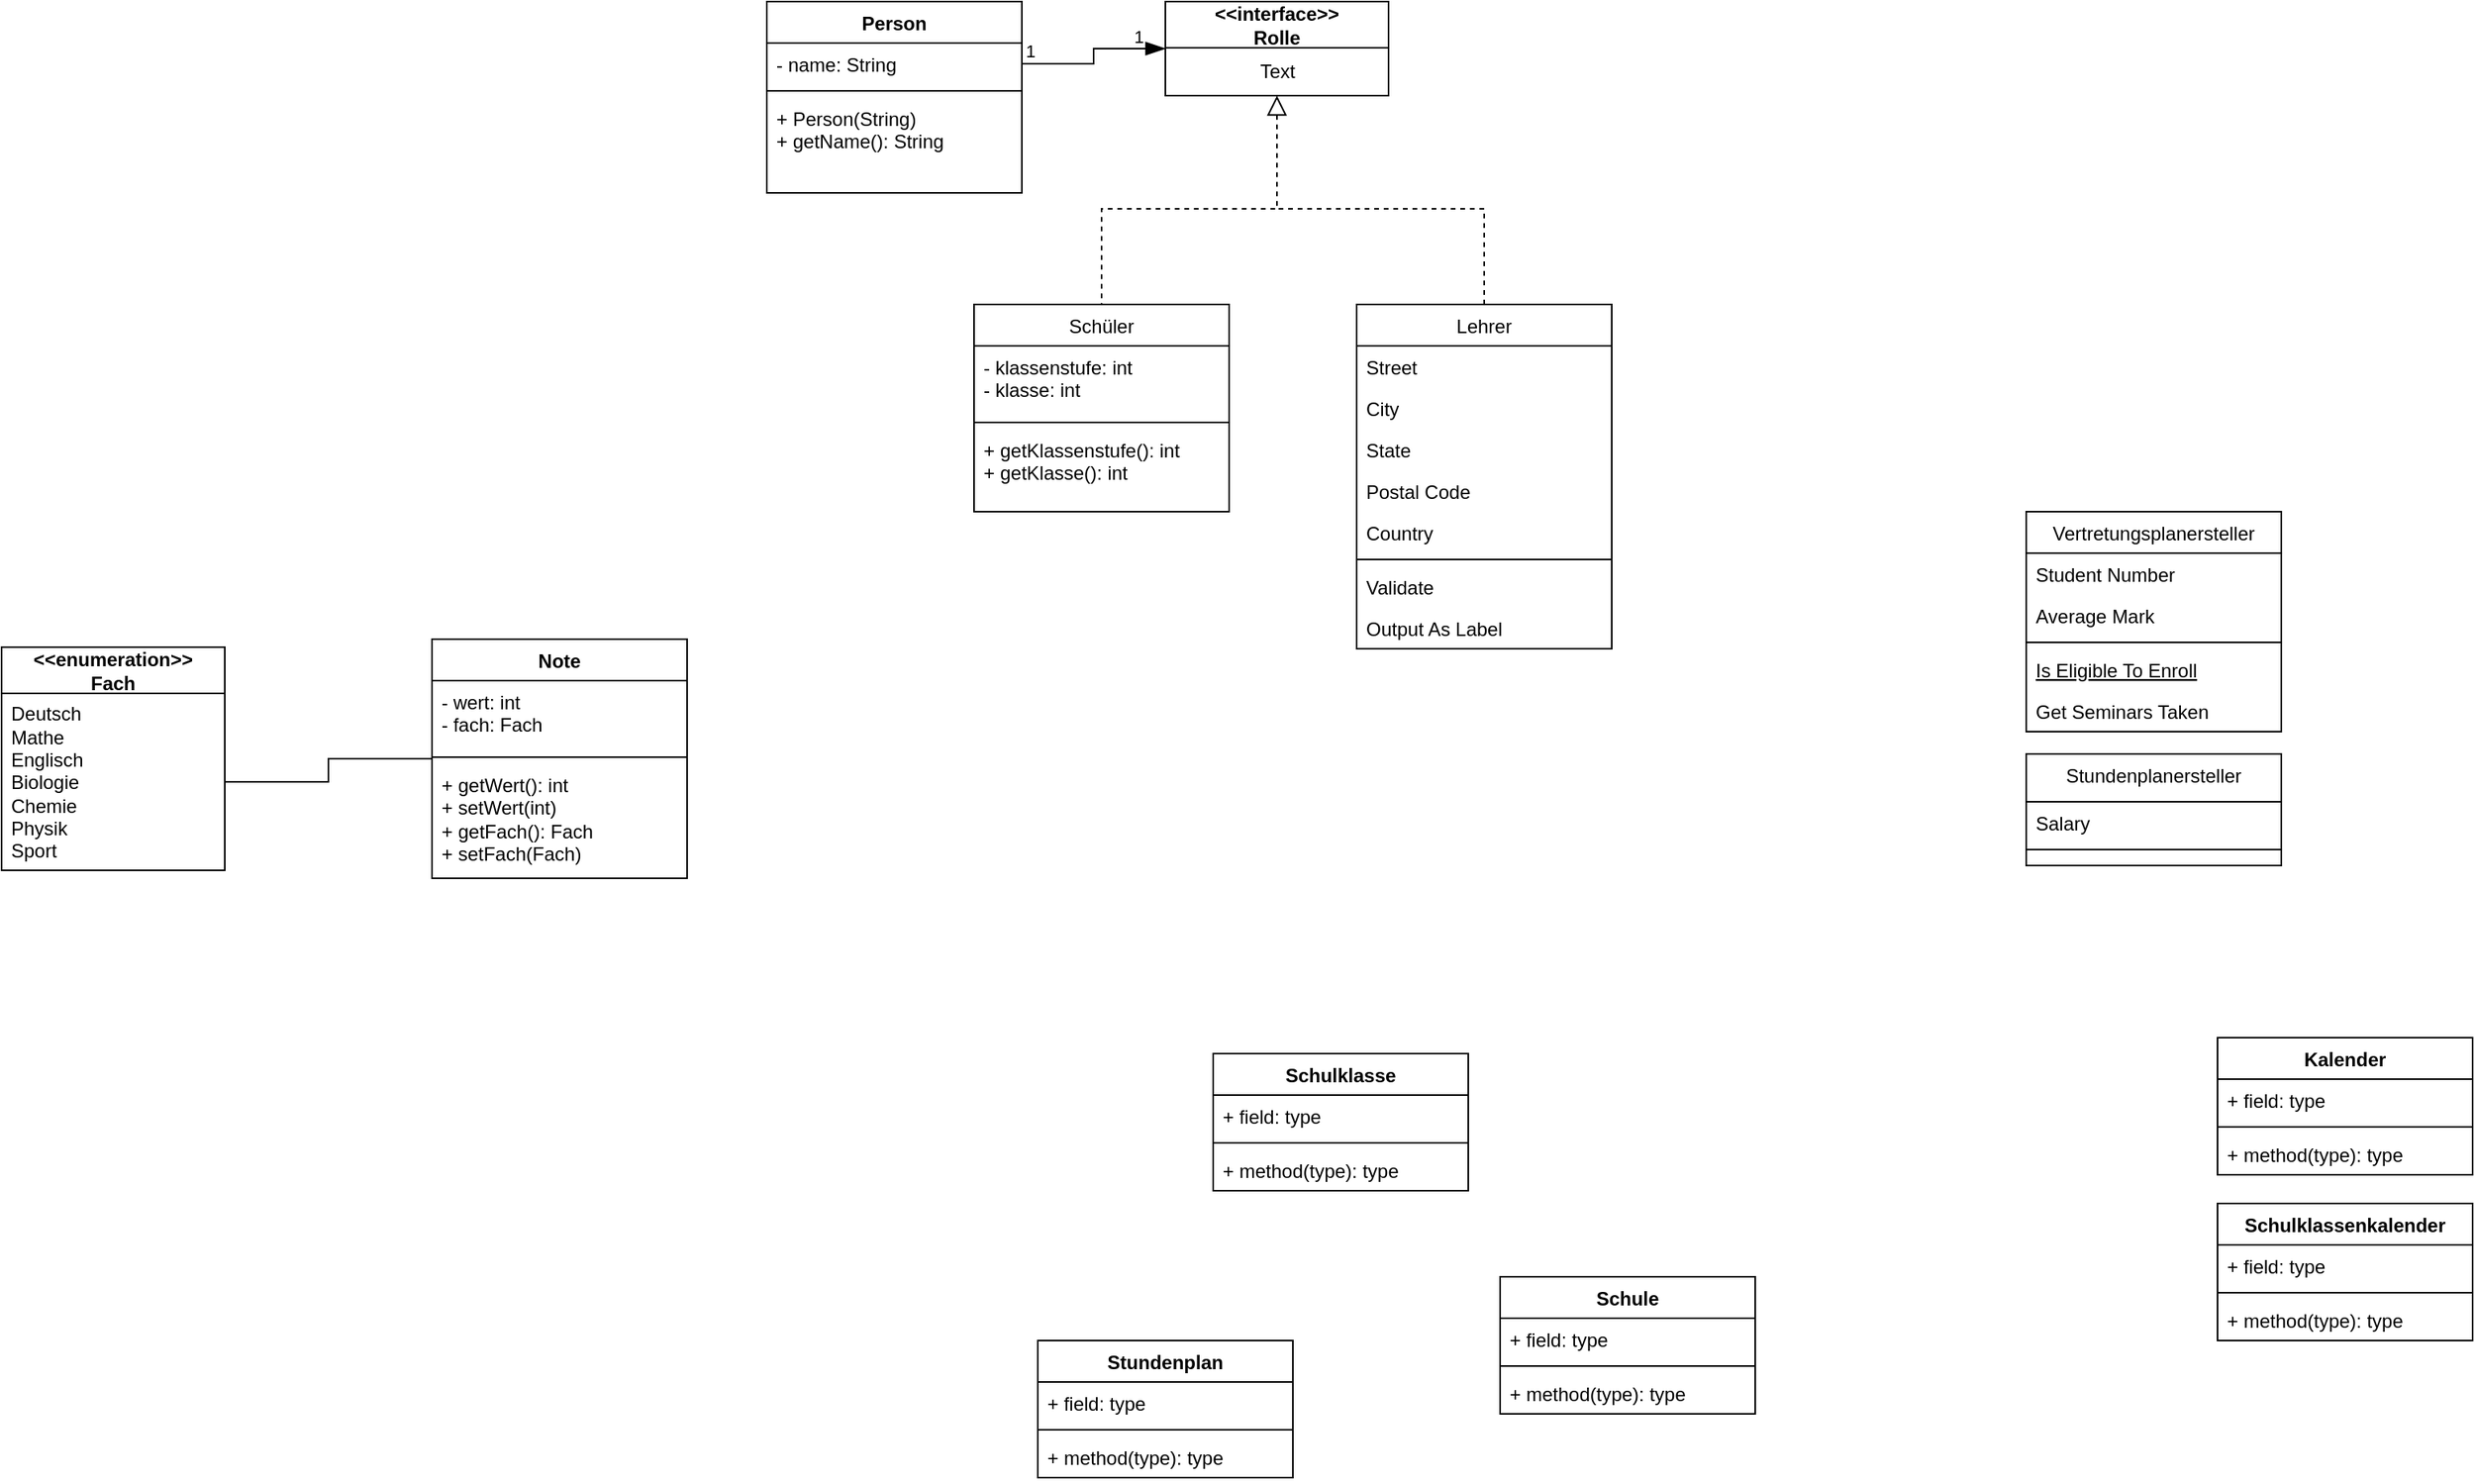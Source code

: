 <mxfile version="24.2.5" type="github">
  <diagram id="C5RBs43oDa-KdzZeNtuy" name="Page-1">
    <mxGraphModel dx="1298" dy="1414" grid="1" gridSize="10" guides="1" tooltips="1" connect="1" arrows="1" fold="1" page="1" pageScale="1" pageWidth="827" pageHeight="1169" math="0" shadow="0">
      <root>
        <mxCell id="WIyWlLk6GJQsqaUBKTNV-0" />
        <mxCell id="WIyWlLk6GJQsqaUBKTNV-1" parent="WIyWlLk6GJQsqaUBKTNV-0" />
        <mxCell id="zkfFHV4jXpPFQw0GAbJ--0" value="Schüler" style="swimlane;fontStyle=0;align=center;verticalAlign=top;childLayout=stackLayout;horizontal=1;startSize=26;horizontalStack=0;resizeParent=1;resizeLast=0;collapsible=1;marginBottom=0;rounded=0;shadow=0;strokeWidth=1;" parent="WIyWlLk6GJQsqaUBKTNV-1" vertex="1">
          <mxGeometry x="-120" y="-940" width="160" height="130" as="geometry">
            <mxRectangle x="230" y="140" width="160" height="26" as="alternateBounds" />
          </mxGeometry>
        </mxCell>
        <mxCell id="zkfFHV4jXpPFQw0GAbJ--1" value="- klassenstufe: int&#xa;- klasse: int&#xa;" style="text;align=left;verticalAlign=top;spacingLeft=4;spacingRight=4;overflow=hidden;rotatable=0;points=[[0,0.5],[1,0.5]];portConstraint=eastwest;" parent="zkfFHV4jXpPFQw0GAbJ--0" vertex="1">
          <mxGeometry y="26" width="160" height="44" as="geometry" />
        </mxCell>
        <mxCell id="zkfFHV4jXpPFQw0GAbJ--4" value="" style="line;html=1;strokeWidth=1;align=left;verticalAlign=middle;spacingTop=-1;spacingLeft=3;spacingRight=3;rotatable=0;labelPosition=right;points=[];portConstraint=eastwest;" parent="zkfFHV4jXpPFQw0GAbJ--0" vertex="1">
          <mxGeometry y="70" width="160" height="8" as="geometry" />
        </mxCell>
        <mxCell id="zkfFHV4jXpPFQw0GAbJ--5" value="+ getKlassenstufe(): int&#xa;+ getKlasse(): int&#xa;" style="text;align=left;verticalAlign=top;spacingLeft=4;spacingRight=4;overflow=hidden;rotatable=0;points=[[0,0.5],[1,0.5]];portConstraint=eastwest;" parent="zkfFHV4jXpPFQw0GAbJ--0" vertex="1">
          <mxGeometry y="78" width="160" height="52" as="geometry" />
        </mxCell>
        <mxCell id="zkfFHV4jXpPFQw0GAbJ--6" value="Vertretungsplanersteller&#xa;&#xa;" style="swimlane;fontStyle=0;align=center;verticalAlign=top;childLayout=stackLayout;horizontal=1;startSize=26;horizontalStack=0;resizeParent=1;resizeLast=0;collapsible=1;marginBottom=0;rounded=0;shadow=0;strokeWidth=1;" parent="WIyWlLk6GJQsqaUBKTNV-1" vertex="1">
          <mxGeometry x="540" y="-810" width="160" height="138" as="geometry">
            <mxRectangle x="130" y="380" width="160" height="26" as="alternateBounds" />
          </mxGeometry>
        </mxCell>
        <mxCell id="zkfFHV4jXpPFQw0GAbJ--7" value="Student Number" style="text;align=left;verticalAlign=top;spacingLeft=4;spacingRight=4;overflow=hidden;rotatable=0;points=[[0,0.5],[1,0.5]];portConstraint=eastwest;" parent="zkfFHV4jXpPFQw0GAbJ--6" vertex="1">
          <mxGeometry y="26" width="160" height="26" as="geometry" />
        </mxCell>
        <mxCell id="zkfFHV4jXpPFQw0GAbJ--8" value="Average Mark" style="text;align=left;verticalAlign=top;spacingLeft=4;spacingRight=4;overflow=hidden;rotatable=0;points=[[0,0.5],[1,0.5]];portConstraint=eastwest;rounded=0;shadow=0;html=0;" parent="zkfFHV4jXpPFQw0GAbJ--6" vertex="1">
          <mxGeometry y="52" width="160" height="26" as="geometry" />
        </mxCell>
        <mxCell id="zkfFHV4jXpPFQw0GAbJ--9" value="" style="line;html=1;strokeWidth=1;align=left;verticalAlign=middle;spacingTop=-1;spacingLeft=3;spacingRight=3;rotatable=0;labelPosition=right;points=[];portConstraint=eastwest;" parent="zkfFHV4jXpPFQw0GAbJ--6" vertex="1">
          <mxGeometry y="78" width="160" height="8" as="geometry" />
        </mxCell>
        <mxCell id="zkfFHV4jXpPFQw0GAbJ--10" value="Is Eligible To Enroll" style="text;align=left;verticalAlign=top;spacingLeft=4;spacingRight=4;overflow=hidden;rotatable=0;points=[[0,0.5],[1,0.5]];portConstraint=eastwest;fontStyle=4" parent="zkfFHV4jXpPFQw0GAbJ--6" vertex="1">
          <mxGeometry y="86" width="160" height="26" as="geometry" />
        </mxCell>
        <mxCell id="zkfFHV4jXpPFQw0GAbJ--11" value="Get Seminars Taken" style="text;align=left;verticalAlign=top;spacingLeft=4;spacingRight=4;overflow=hidden;rotatable=0;points=[[0,0.5],[1,0.5]];portConstraint=eastwest;" parent="zkfFHV4jXpPFQw0GAbJ--6" vertex="1">
          <mxGeometry y="112" width="160" height="26" as="geometry" />
        </mxCell>
        <mxCell id="zkfFHV4jXpPFQw0GAbJ--13" value="Stundenplanersteller" style="swimlane;fontStyle=0;align=center;verticalAlign=top;childLayout=stackLayout;horizontal=1;startSize=30;horizontalStack=0;resizeParent=1;resizeLast=0;collapsible=1;marginBottom=0;rounded=0;shadow=0;strokeWidth=1;" parent="WIyWlLk6GJQsqaUBKTNV-1" vertex="1">
          <mxGeometry x="540" y="-658" width="160" height="70" as="geometry">
            <mxRectangle x="340" y="380" width="170" height="26" as="alternateBounds" />
          </mxGeometry>
        </mxCell>
        <mxCell id="zkfFHV4jXpPFQw0GAbJ--14" value="Salary" style="text;align=left;verticalAlign=top;spacingLeft=4;spacingRight=4;overflow=hidden;rotatable=0;points=[[0,0.5],[1,0.5]];portConstraint=eastwest;" parent="zkfFHV4jXpPFQw0GAbJ--13" vertex="1">
          <mxGeometry y="30" width="160" height="26" as="geometry" />
        </mxCell>
        <mxCell id="zkfFHV4jXpPFQw0GAbJ--15" value="" style="line;html=1;strokeWidth=1;align=left;verticalAlign=middle;spacingTop=-1;spacingLeft=3;spacingRight=3;rotatable=0;labelPosition=right;points=[];portConstraint=eastwest;" parent="zkfFHV4jXpPFQw0GAbJ--13" vertex="1">
          <mxGeometry y="56" width="160" height="8" as="geometry" />
        </mxCell>
        <mxCell id="WbwawXartxjEZme_BU2b-21" style="edgeStyle=orthogonalEdgeStyle;rounded=0;orthogonalLoop=1;jettySize=auto;html=1;endArrow=none;endFill=0;dashed=1;" edge="1" parent="WIyWlLk6GJQsqaUBKTNV-1" source="zkfFHV4jXpPFQw0GAbJ--17">
          <mxGeometry relative="1" as="geometry">
            <mxPoint x="70" y="-1000" as="targetPoint" />
            <Array as="points">
              <mxPoint x="200" y="-1000" />
            </Array>
          </mxGeometry>
        </mxCell>
        <mxCell id="zkfFHV4jXpPFQw0GAbJ--17" value="Lehrer" style="swimlane;fontStyle=0;align=center;verticalAlign=top;childLayout=stackLayout;horizontal=1;startSize=26;horizontalStack=0;resizeParent=1;resizeLast=0;collapsible=1;marginBottom=0;rounded=0;shadow=0;strokeWidth=1;" parent="WIyWlLk6GJQsqaUBKTNV-1" vertex="1">
          <mxGeometry x="120" y="-940" width="160" height="216" as="geometry">
            <mxRectangle x="550" y="140" width="160" height="26" as="alternateBounds" />
          </mxGeometry>
        </mxCell>
        <mxCell id="zkfFHV4jXpPFQw0GAbJ--18" value="Street" style="text;align=left;verticalAlign=top;spacingLeft=4;spacingRight=4;overflow=hidden;rotatable=0;points=[[0,0.5],[1,0.5]];portConstraint=eastwest;" parent="zkfFHV4jXpPFQw0GAbJ--17" vertex="1">
          <mxGeometry y="26" width="160" height="26" as="geometry" />
        </mxCell>
        <mxCell id="zkfFHV4jXpPFQw0GAbJ--19" value="City" style="text;align=left;verticalAlign=top;spacingLeft=4;spacingRight=4;overflow=hidden;rotatable=0;points=[[0,0.5],[1,0.5]];portConstraint=eastwest;rounded=0;shadow=0;html=0;" parent="zkfFHV4jXpPFQw0GAbJ--17" vertex="1">
          <mxGeometry y="52" width="160" height="26" as="geometry" />
        </mxCell>
        <mxCell id="zkfFHV4jXpPFQw0GAbJ--20" value="State" style="text;align=left;verticalAlign=top;spacingLeft=4;spacingRight=4;overflow=hidden;rotatable=0;points=[[0,0.5],[1,0.5]];portConstraint=eastwest;rounded=0;shadow=0;html=0;" parent="zkfFHV4jXpPFQw0GAbJ--17" vertex="1">
          <mxGeometry y="78" width="160" height="26" as="geometry" />
        </mxCell>
        <mxCell id="zkfFHV4jXpPFQw0GAbJ--21" value="Postal Code" style="text;align=left;verticalAlign=top;spacingLeft=4;spacingRight=4;overflow=hidden;rotatable=0;points=[[0,0.5],[1,0.5]];portConstraint=eastwest;rounded=0;shadow=0;html=0;" parent="zkfFHV4jXpPFQw0GAbJ--17" vertex="1">
          <mxGeometry y="104" width="160" height="26" as="geometry" />
        </mxCell>
        <mxCell id="zkfFHV4jXpPFQw0GAbJ--22" value="Country" style="text;align=left;verticalAlign=top;spacingLeft=4;spacingRight=4;overflow=hidden;rotatable=0;points=[[0,0.5],[1,0.5]];portConstraint=eastwest;rounded=0;shadow=0;html=0;" parent="zkfFHV4jXpPFQw0GAbJ--17" vertex="1">
          <mxGeometry y="130" width="160" height="26" as="geometry" />
        </mxCell>
        <mxCell id="zkfFHV4jXpPFQw0GAbJ--23" value="" style="line;html=1;strokeWidth=1;align=left;verticalAlign=middle;spacingTop=-1;spacingLeft=3;spacingRight=3;rotatable=0;labelPosition=right;points=[];portConstraint=eastwest;" parent="zkfFHV4jXpPFQw0GAbJ--17" vertex="1">
          <mxGeometry y="156" width="160" height="8" as="geometry" />
        </mxCell>
        <mxCell id="zkfFHV4jXpPFQw0GAbJ--24" value="Validate" style="text;align=left;verticalAlign=top;spacingLeft=4;spacingRight=4;overflow=hidden;rotatable=0;points=[[0,0.5],[1,0.5]];portConstraint=eastwest;" parent="zkfFHV4jXpPFQw0GAbJ--17" vertex="1">
          <mxGeometry y="164" width="160" height="26" as="geometry" />
        </mxCell>
        <mxCell id="zkfFHV4jXpPFQw0GAbJ--25" value="Output As Label" style="text;align=left;verticalAlign=top;spacingLeft=4;spacingRight=4;overflow=hidden;rotatable=0;points=[[0,0.5],[1,0.5]];portConstraint=eastwest;" parent="zkfFHV4jXpPFQw0GAbJ--17" vertex="1">
          <mxGeometry y="190" width="160" height="26" as="geometry" />
        </mxCell>
        <mxCell id="WbwawXartxjEZme_BU2b-4" style="edgeStyle=orthogonalEdgeStyle;rounded=0;orthogonalLoop=1;jettySize=auto;html=1;entryX=1;entryY=0.5;entryDx=0;entryDy=0;endArrow=none;endFill=0;" edge="1" parent="WIyWlLk6GJQsqaUBKTNV-1" source="rrHhDad-GqAPhSAh23OG-0" target="WbwawXartxjEZme_BU2b-3">
          <mxGeometry relative="1" as="geometry" />
        </mxCell>
        <mxCell id="rrHhDad-GqAPhSAh23OG-0" value="Note" style="swimlane;fontStyle=1;align=center;verticalAlign=top;childLayout=stackLayout;horizontal=1;startSize=26;horizontalStack=0;resizeParent=1;resizeParentMax=0;resizeLast=0;collapsible=1;marginBottom=0;whiteSpace=wrap;html=1;" parent="WIyWlLk6GJQsqaUBKTNV-1" vertex="1">
          <mxGeometry x="-460" y="-730" width="160" height="150" as="geometry" />
        </mxCell>
        <mxCell id="rrHhDad-GqAPhSAh23OG-1" value="&lt;div&gt;- wert: int&lt;/div&gt;&lt;div&gt;- fach: Fach&lt;br&gt;&lt;/div&gt;" style="text;strokeColor=none;fillColor=none;align=left;verticalAlign=top;spacingLeft=4;spacingRight=4;overflow=hidden;rotatable=0;points=[[0,0.5],[1,0.5]];portConstraint=eastwest;whiteSpace=wrap;html=1;" parent="rrHhDad-GqAPhSAh23OG-0" vertex="1">
          <mxGeometry y="26" width="160" height="44" as="geometry" />
        </mxCell>
        <mxCell id="rrHhDad-GqAPhSAh23OG-2" value="" style="line;strokeWidth=1;fillColor=none;align=left;verticalAlign=middle;spacingTop=-1;spacingLeft=3;spacingRight=3;rotatable=0;labelPosition=right;points=[];portConstraint=eastwest;strokeColor=inherit;" parent="rrHhDad-GqAPhSAh23OG-0" vertex="1">
          <mxGeometry y="70" width="160" height="8" as="geometry" />
        </mxCell>
        <mxCell id="rrHhDad-GqAPhSAh23OG-3" value="&lt;div&gt;+ getWert(): int&lt;/div&gt;&lt;div&gt;+ setWert(int)&lt;/div&gt;&lt;div&gt;+ getFach(): Fach&lt;/div&gt;&lt;div&gt;+ setFach(Fach)&lt;br&gt;&lt;/div&gt;" style="text;strokeColor=none;fillColor=none;align=left;verticalAlign=top;spacingLeft=4;spacingRight=4;overflow=hidden;rotatable=0;points=[[0,0.5],[1,0.5]];portConstraint=eastwest;whiteSpace=wrap;html=1;" parent="rrHhDad-GqAPhSAh23OG-0" vertex="1">
          <mxGeometry y="78" width="160" height="72" as="geometry" />
        </mxCell>
        <mxCell id="rrHhDad-GqAPhSAh23OG-4" value="Schule" style="swimlane;fontStyle=1;align=center;verticalAlign=top;childLayout=stackLayout;horizontal=1;startSize=26;horizontalStack=0;resizeParent=1;resizeParentMax=0;resizeLast=0;collapsible=1;marginBottom=0;whiteSpace=wrap;html=1;" parent="WIyWlLk6GJQsqaUBKTNV-1" vertex="1">
          <mxGeometry x="210" y="-330" width="160" height="86" as="geometry" />
        </mxCell>
        <mxCell id="rrHhDad-GqAPhSAh23OG-5" value="+ field: type" style="text;strokeColor=none;fillColor=none;align=left;verticalAlign=top;spacingLeft=4;spacingRight=4;overflow=hidden;rotatable=0;points=[[0,0.5],[1,0.5]];portConstraint=eastwest;whiteSpace=wrap;html=1;" parent="rrHhDad-GqAPhSAh23OG-4" vertex="1">
          <mxGeometry y="26" width="160" height="26" as="geometry" />
        </mxCell>
        <mxCell id="rrHhDad-GqAPhSAh23OG-6" value="" style="line;strokeWidth=1;fillColor=none;align=left;verticalAlign=middle;spacingTop=-1;spacingLeft=3;spacingRight=3;rotatable=0;labelPosition=right;points=[];portConstraint=eastwest;strokeColor=inherit;" parent="rrHhDad-GqAPhSAh23OG-4" vertex="1">
          <mxGeometry y="52" width="160" height="8" as="geometry" />
        </mxCell>
        <mxCell id="rrHhDad-GqAPhSAh23OG-7" value="+ method(type): type" style="text;strokeColor=none;fillColor=none;align=left;verticalAlign=top;spacingLeft=4;spacingRight=4;overflow=hidden;rotatable=0;points=[[0,0.5],[1,0.5]];portConstraint=eastwest;whiteSpace=wrap;html=1;" parent="rrHhDad-GqAPhSAh23OG-4" vertex="1">
          <mxGeometry y="60" width="160" height="26" as="geometry" />
        </mxCell>
        <mxCell id="rrHhDad-GqAPhSAh23OG-8" value="Schulklasse" style="swimlane;fontStyle=1;align=center;verticalAlign=top;childLayout=stackLayout;horizontal=1;startSize=26;horizontalStack=0;resizeParent=1;resizeParentMax=0;resizeLast=0;collapsible=1;marginBottom=0;whiteSpace=wrap;html=1;" parent="WIyWlLk6GJQsqaUBKTNV-1" vertex="1">
          <mxGeometry x="30" y="-470" width="160" height="86" as="geometry" />
        </mxCell>
        <mxCell id="rrHhDad-GqAPhSAh23OG-9" value="+ field: type" style="text;strokeColor=none;fillColor=none;align=left;verticalAlign=top;spacingLeft=4;spacingRight=4;overflow=hidden;rotatable=0;points=[[0,0.5],[1,0.5]];portConstraint=eastwest;whiteSpace=wrap;html=1;" parent="rrHhDad-GqAPhSAh23OG-8" vertex="1">
          <mxGeometry y="26" width="160" height="26" as="geometry" />
        </mxCell>
        <mxCell id="rrHhDad-GqAPhSAh23OG-10" value="" style="line;strokeWidth=1;fillColor=none;align=left;verticalAlign=middle;spacingTop=-1;spacingLeft=3;spacingRight=3;rotatable=0;labelPosition=right;points=[];portConstraint=eastwest;strokeColor=inherit;" parent="rrHhDad-GqAPhSAh23OG-8" vertex="1">
          <mxGeometry y="52" width="160" height="8" as="geometry" />
        </mxCell>
        <mxCell id="rrHhDad-GqAPhSAh23OG-11" value="+ method(type): type" style="text;strokeColor=none;fillColor=none;align=left;verticalAlign=top;spacingLeft=4;spacingRight=4;overflow=hidden;rotatable=0;points=[[0,0.5],[1,0.5]];portConstraint=eastwest;whiteSpace=wrap;html=1;" parent="rrHhDad-GqAPhSAh23OG-8" vertex="1">
          <mxGeometry y="60" width="160" height="26" as="geometry" />
        </mxCell>
        <mxCell id="rrHhDad-GqAPhSAh23OG-12" value="Kalender&lt;div&gt;&lt;br&gt;&lt;/div&gt;" style="swimlane;fontStyle=1;align=center;verticalAlign=top;childLayout=stackLayout;horizontal=1;startSize=26;horizontalStack=0;resizeParent=1;resizeParentMax=0;resizeLast=0;collapsible=1;marginBottom=0;whiteSpace=wrap;html=1;" parent="WIyWlLk6GJQsqaUBKTNV-1" vertex="1">
          <mxGeometry x="660" y="-480" width="160" height="86" as="geometry" />
        </mxCell>
        <mxCell id="rrHhDad-GqAPhSAh23OG-13" value="+ field: type" style="text;strokeColor=none;fillColor=none;align=left;verticalAlign=top;spacingLeft=4;spacingRight=4;overflow=hidden;rotatable=0;points=[[0,0.5],[1,0.5]];portConstraint=eastwest;whiteSpace=wrap;html=1;" parent="rrHhDad-GqAPhSAh23OG-12" vertex="1">
          <mxGeometry y="26" width="160" height="26" as="geometry" />
        </mxCell>
        <mxCell id="rrHhDad-GqAPhSAh23OG-14" value="" style="line;strokeWidth=1;fillColor=none;align=left;verticalAlign=middle;spacingTop=-1;spacingLeft=3;spacingRight=3;rotatable=0;labelPosition=right;points=[];portConstraint=eastwest;strokeColor=inherit;" parent="rrHhDad-GqAPhSAh23OG-12" vertex="1">
          <mxGeometry y="52" width="160" height="8" as="geometry" />
        </mxCell>
        <mxCell id="rrHhDad-GqAPhSAh23OG-15" value="+ method(type): type" style="text;strokeColor=none;fillColor=none;align=left;verticalAlign=top;spacingLeft=4;spacingRight=4;overflow=hidden;rotatable=0;points=[[0,0.5],[1,0.5]];portConstraint=eastwest;whiteSpace=wrap;html=1;" parent="rrHhDad-GqAPhSAh23OG-12" vertex="1">
          <mxGeometry y="60" width="160" height="26" as="geometry" />
        </mxCell>
        <mxCell id="rrHhDad-GqAPhSAh23OG-16" value="Schulklassenkalender" style="swimlane;fontStyle=1;align=center;verticalAlign=top;childLayout=stackLayout;horizontal=1;startSize=26;horizontalStack=0;resizeParent=1;resizeParentMax=0;resizeLast=0;collapsible=1;marginBottom=0;whiteSpace=wrap;html=1;" parent="WIyWlLk6GJQsqaUBKTNV-1" vertex="1">
          <mxGeometry x="660" y="-376" width="160" height="86" as="geometry" />
        </mxCell>
        <mxCell id="rrHhDad-GqAPhSAh23OG-17" value="+ field: type" style="text;strokeColor=none;fillColor=none;align=left;verticalAlign=top;spacingLeft=4;spacingRight=4;overflow=hidden;rotatable=0;points=[[0,0.5],[1,0.5]];portConstraint=eastwest;whiteSpace=wrap;html=1;" parent="rrHhDad-GqAPhSAh23OG-16" vertex="1">
          <mxGeometry y="26" width="160" height="26" as="geometry" />
        </mxCell>
        <mxCell id="rrHhDad-GqAPhSAh23OG-18" value="" style="line;strokeWidth=1;fillColor=none;align=left;verticalAlign=middle;spacingTop=-1;spacingLeft=3;spacingRight=3;rotatable=0;labelPosition=right;points=[];portConstraint=eastwest;strokeColor=inherit;" parent="rrHhDad-GqAPhSAh23OG-16" vertex="1">
          <mxGeometry y="52" width="160" height="8" as="geometry" />
        </mxCell>
        <mxCell id="rrHhDad-GqAPhSAh23OG-19" value="+ method(type): type" style="text;strokeColor=none;fillColor=none;align=left;verticalAlign=top;spacingLeft=4;spacingRight=4;overflow=hidden;rotatable=0;points=[[0,0.5],[1,0.5]];portConstraint=eastwest;whiteSpace=wrap;html=1;" parent="rrHhDad-GqAPhSAh23OG-16" vertex="1">
          <mxGeometry y="60" width="160" height="26" as="geometry" />
        </mxCell>
        <mxCell id="rrHhDad-GqAPhSAh23OG-24" value="Stundenplan" style="swimlane;fontStyle=1;align=center;verticalAlign=top;childLayout=stackLayout;horizontal=1;startSize=26;horizontalStack=0;resizeParent=1;resizeParentMax=0;resizeLast=0;collapsible=1;marginBottom=0;whiteSpace=wrap;html=1;" parent="WIyWlLk6GJQsqaUBKTNV-1" vertex="1">
          <mxGeometry x="-80" y="-290" width="160" height="86" as="geometry" />
        </mxCell>
        <mxCell id="rrHhDad-GqAPhSAh23OG-25" value="+ field: type" style="text;strokeColor=none;fillColor=none;align=left;verticalAlign=top;spacingLeft=4;spacingRight=4;overflow=hidden;rotatable=0;points=[[0,0.5],[1,0.5]];portConstraint=eastwest;whiteSpace=wrap;html=1;" parent="rrHhDad-GqAPhSAh23OG-24" vertex="1">
          <mxGeometry y="26" width="160" height="26" as="geometry" />
        </mxCell>
        <mxCell id="rrHhDad-GqAPhSAh23OG-26" value="" style="line;strokeWidth=1;fillColor=none;align=left;verticalAlign=middle;spacingTop=-1;spacingLeft=3;spacingRight=3;rotatable=0;labelPosition=right;points=[];portConstraint=eastwest;strokeColor=inherit;" parent="rrHhDad-GqAPhSAh23OG-24" vertex="1">
          <mxGeometry y="52" width="160" height="8" as="geometry" />
        </mxCell>
        <mxCell id="rrHhDad-GqAPhSAh23OG-27" value="+ method(type): type" style="text;strokeColor=none;fillColor=none;align=left;verticalAlign=top;spacingLeft=4;spacingRight=4;overflow=hidden;rotatable=0;points=[[0,0.5],[1,0.5]];portConstraint=eastwest;whiteSpace=wrap;html=1;" parent="rrHhDad-GqAPhSAh23OG-24" vertex="1">
          <mxGeometry y="60" width="160" height="26" as="geometry" />
        </mxCell>
        <mxCell id="rrHhDad-GqAPhSAh23OG-32" value="Person" style="swimlane;fontStyle=1;align=center;verticalAlign=top;childLayout=stackLayout;horizontal=1;startSize=26;horizontalStack=0;resizeParent=1;resizeParentMax=0;resizeLast=0;collapsible=1;marginBottom=0;whiteSpace=wrap;html=1;" parent="WIyWlLk6GJQsqaUBKTNV-1" vertex="1">
          <mxGeometry x="-250" y="-1130" width="160" height="120" as="geometry" />
        </mxCell>
        <mxCell id="rrHhDad-GqAPhSAh23OG-33" value="- name: String" style="text;strokeColor=none;fillColor=none;align=left;verticalAlign=top;spacingLeft=4;spacingRight=4;overflow=hidden;rotatable=0;points=[[0,0.5],[1,0.5]];portConstraint=eastwest;whiteSpace=wrap;html=1;" parent="rrHhDad-GqAPhSAh23OG-32" vertex="1">
          <mxGeometry y="26" width="160" height="26" as="geometry" />
        </mxCell>
        <mxCell id="rrHhDad-GqAPhSAh23OG-34" value="" style="line;strokeWidth=1;fillColor=none;align=left;verticalAlign=middle;spacingTop=-1;spacingLeft=3;spacingRight=3;rotatable=0;labelPosition=right;points=[];portConstraint=eastwest;strokeColor=inherit;" parent="rrHhDad-GqAPhSAh23OG-32" vertex="1">
          <mxGeometry y="52" width="160" height="8" as="geometry" />
        </mxCell>
        <mxCell id="rrHhDad-GqAPhSAh23OG-35" value="&lt;div&gt;+ Person(String)&lt;/div&gt;&lt;div&gt;+ getName(): String&lt;br&gt;&lt;/div&gt;" style="text;strokeColor=none;fillColor=none;align=left;verticalAlign=top;spacingLeft=4;spacingRight=4;overflow=hidden;rotatable=0;points=[[0,0.5],[1,0.5]];portConstraint=eastwest;whiteSpace=wrap;html=1;" parent="rrHhDad-GqAPhSAh23OG-32" vertex="1">
          <mxGeometry y="60" width="160" height="60" as="geometry" />
        </mxCell>
        <mxCell id="WbwawXartxjEZme_BU2b-1" value="&lt;div&gt;&amp;lt;&amp;lt;enumeration&amp;gt;&amp;gt;&lt;br&gt;&lt;/div&gt;&lt;div&gt;Fach&lt;/div&gt;" style="swimlane;fontStyle=1;align=center;verticalAlign=middle;childLayout=stackLayout;horizontal=1;startSize=29;horizontalStack=0;resizeParent=1;resizeParentMax=0;resizeLast=0;collapsible=0;marginBottom=0;html=1;whiteSpace=wrap;" vertex="1" parent="WIyWlLk6GJQsqaUBKTNV-1">
          <mxGeometry x="-730" y="-725" width="140" height="140" as="geometry" />
        </mxCell>
        <mxCell id="WbwawXartxjEZme_BU2b-3" value="&lt;div&gt;Deutsch&lt;/div&gt;&lt;div&gt;Mathe&lt;/div&gt;&lt;div&gt;Englisch&lt;/div&gt;&lt;div&gt;Biologie&lt;/div&gt;&lt;div&gt;Chemie&lt;/div&gt;&lt;div&gt;Physik&lt;/div&gt;&lt;div&gt;Sport&lt;br&gt;&lt;/div&gt;" style="text;html=1;strokeColor=none;fillColor=none;align=left;verticalAlign=middle;spacingLeft=4;spacingRight=4;overflow=hidden;rotatable=0;points=[[0,0.5],[1,0.5]];portConstraint=eastwest;whiteSpace=wrap;" vertex="1" parent="WbwawXartxjEZme_BU2b-1">
          <mxGeometry y="29" width="140" height="111" as="geometry" />
        </mxCell>
        <mxCell id="WbwawXartxjEZme_BU2b-12" style="edgeStyle=orthogonalEdgeStyle;rounded=0;orthogonalLoop=1;jettySize=auto;html=1;entryX=1;entryY=0.5;entryDx=0;entryDy=0;endArrow=none;endFill=0;startArrow=blockThin;startFill=1;startSize=10;" edge="1" parent="WIyWlLk6GJQsqaUBKTNV-1" source="WbwawXartxjEZme_BU2b-9" target="rrHhDad-GqAPhSAh23OG-33">
          <mxGeometry relative="1" as="geometry" />
        </mxCell>
        <mxCell id="WbwawXartxjEZme_BU2b-13" value="1" style="edgeLabel;html=1;align=center;verticalAlign=middle;resizable=0;points=[];" vertex="1" connectable="0" parent="WbwawXartxjEZme_BU2b-12">
          <mxGeometry x="0.853" y="-1" relative="1" as="geometry">
            <mxPoint x="-3" y="-7" as="offset" />
          </mxGeometry>
        </mxCell>
        <mxCell id="WbwawXartxjEZme_BU2b-14" value="1" style="edgeLabel;html=1;align=center;verticalAlign=middle;resizable=0;points=[];" vertex="1" connectable="0" parent="WbwawXartxjEZme_BU2b-12">
          <mxGeometry x="-0.551" y="-1" relative="1" as="geometry">
            <mxPoint x="5" y="-7" as="offset" />
          </mxGeometry>
        </mxCell>
        <mxCell id="WbwawXartxjEZme_BU2b-16" style="edgeStyle=orthogonalEdgeStyle;rounded=0;orthogonalLoop=1;jettySize=auto;html=1;entryX=0.5;entryY=0;entryDx=0;entryDy=0;endArrow=none;endFill=0;startArrow=block;startFill=0;startSize=10;dashed=1;" edge="1" parent="WIyWlLk6GJQsqaUBKTNV-1" source="WbwawXartxjEZme_BU2b-9" target="zkfFHV4jXpPFQw0GAbJ--0">
          <mxGeometry relative="1" as="geometry">
            <Array as="points">
              <mxPoint x="70" y="-1000" />
              <mxPoint x="-40" y="-1000" />
            </Array>
          </mxGeometry>
        </mxCell>
        <mxCell id="WbwawXartxjEZme_BU2b-9" value="&lt;div&gt;&amp;lt;&amp;lt;interface&amp;gt;&amp;gt;&lt;br&gt;&lt;/div&gt;&lt;div&gt;Rolle&lt;/div&gt;" style="swimlane;fontStyle=1;align=center;verticalAlign=middle;childLayout=stackLayout;horizontal=1;startSize=29;horizontalStack=0;resizeParent=1;resizeParentMax=0;resizeLast=0;collapsible=0;marginBottom=0;html=1;whiteSpace=wrap;" vertex="1" parent="WIyWlLk6GJQsqaUBKTNV-1">
          <mxGeometry y="-1130" width="140" height="59" as="geometry" />
        </mxCell>
        <mxCell id="WbwawXartxjEZme_BU2b-11" value="Text" style="text;html=1;align=center;verticalAlign=middle;resizable=0;points=[];autosize=1;strokeColor=none;fillColor=none;" vertex="1" parent="WbwawXartxjEZme_BU2b-9">
          <mxGeometry y="29" width="140" height="30" as="geometry" />
        </mxCell>
      </root>
    </mxGraphModel>
  </diagram>
</mxfile>
